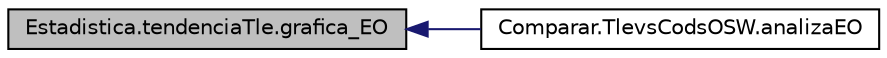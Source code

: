 digraph G
{
  edge [fontname="Helvetica",fontsize="10",labelfontname="Helvetica",labelfontsize="10"];
  node [fontname="Helvetica",fontsize="10",shape=record];
  rankdir="LR";
  Node1 [label="Estadistica.tendenciaTle.grafica_EO",height=0.2,width=0.4,color="black", fillcolor="grey75", style="filled" fontcolor="black"];
  Node1 -> Node2 [dir="back",color="midnightblue",fontsize="10",style="solid"];
  Node2 [label="Comparar.TlevsCodsOSW.analizaEO",height=0.2,width=0.4,color="black", fillcolor="white", style="filled",URL="$namespace_comparar_1_1_tlevs_cods_o_s_w.html#a2c65fd0e063560c78f985c7c54f55517"];
}
